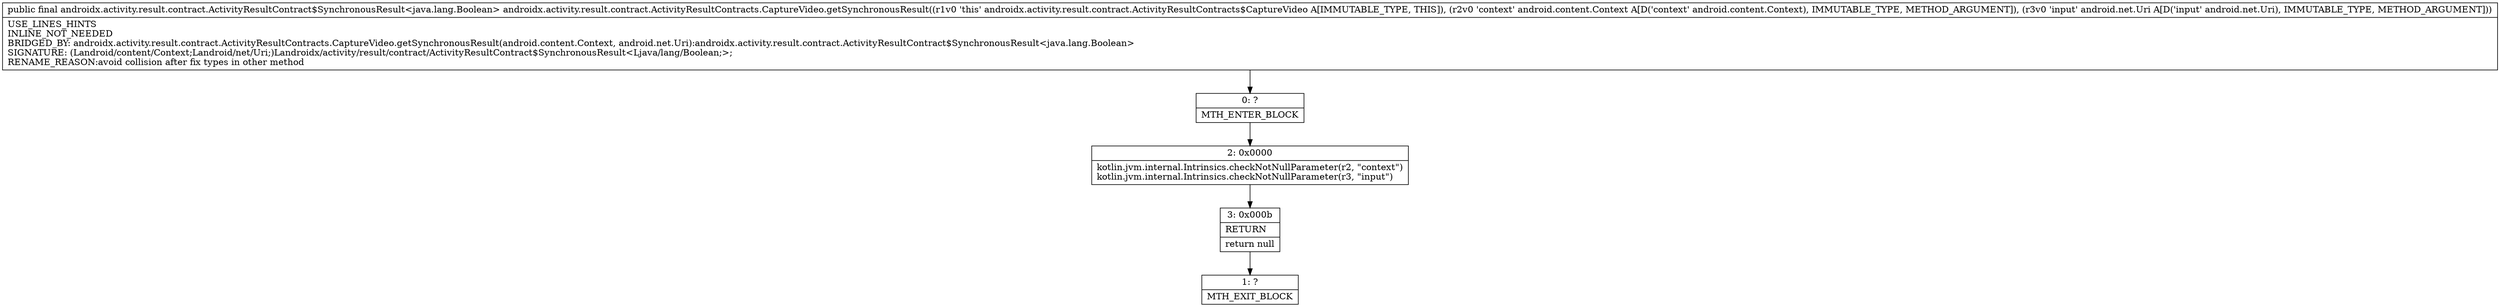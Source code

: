 digraph "CFG forandroidx.activity.result.contract.ActivityResultContracts.CaptureVideo.getSynchronousResult(Landroid\/content\/Context;Landroid\/net\/Uri;)Landroidx\/activity\/result\/contract\/ActivityResultContract$SynchronousResult;" {
Node_0 [shape=record,label="{0\:\ ?|MTH_ENTER_BLOCK\l}"];
Node_2 [shape=record,label="{2\:\ 0x0000|kotlin.jvm.internal.Intrinsics.checkNotNullParameter(r2, \"context\")\lkotlin.jvm.internal.Intrinsics.checkNotNullParameter(r3, \"input\")\l}"];
Node_3 [shape=record,label="{3\:\ 0x000b|RETURN\l|return null\l}"];
Node_1 [shape=record,label="{1\:\ ?|MTH_EXIT_BLOCK\l}"];
MethodNode[shape=record,label="{public final androidx.activity.result.contract.ActivityResultContract$SynchronousResult\<java.lang.Boolean\> androidx.activity.result.contract.ActivityResultContracts.CaptureVideo.getSynchronousResult((r1v0 'this' androidx.activity.result.contract.ActivityResultContracts$CaptureVideo A[IMMUTABLE_TYPE, THIS]), (r2v0 'context' android.content.Context A[D('context' android.content.Context), IMMUTABLE_TYPE, METHOD_ARGUMENT]), (r3v0 'input' android.net.Uri A[D('input' android.net.Uri), IMMUTABLE_TYPE, METHOD_ARGUMENT]))  | USE_LINES_HINTS\lINLINE_NOT_NEEDED\lBRIDGED_BY: androidx.activity.result.contract.ActivityResultContracts.CaptureVideo.getSynchronousResult(android.content.Context, android.net.Uri):androidx.activity.result.contract.ActivityResultContract$SynchronousResult\<java.lang.Boolean\>\lSIGNATURE: (Landroid\/content\/Context;Landroid\/net\/Uri;)Landroidx\/activity\/result\/contract\/ActivityResultContract$SynchronousResult\<Ljava\/lang\/Boolean;\>;\lRENAME_REASON:avoid collision after fix types in other method\l}"];
MethodNode -> Node_0;Node_0 -> Node_2;
Node_2 -> Node_3;
Node_3 -> Node_1;
}

